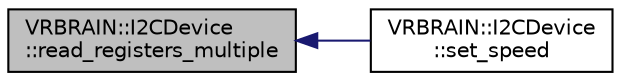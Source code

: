 digraph "VRBRAIN::I2CDevice::read_registers_multiple"
{
 // INTERACTIVE_SVG=YES
  edge [fontname="Helvetica",fontsize="10",labelfontname="Helvetica",labelfontsize="10"];
  node [fontname="Helvetica",fontsize="10",shape=record];
  rankdir="LR";
  Node1 [label="VRBRAIN::I2CDevice\l::read_registers_multiple",height=0.2,width=0.4,color="black", fillcolor="grey75", style="filled", fontcolor="black"];
  Node1 -> Node2 [dir="back",color="midnightblue",fontsize="10",style="solid",fontname="Helvetica"];
  Node2 [label="VRBRAIN::I2CDevice\l::set_speed",height=0.2,width=0.4,color="black", fillcolor="white", style="filled",URL="$classVRBRAIN_1_1I2CDevice.html#ac0c498b703533a8f1c0074b5b52dbe87"];
}
